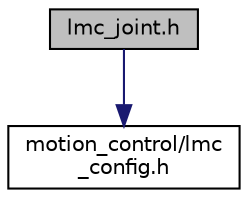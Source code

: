 digraph "lmc_joint.h"
{
  edge [fontname="Helvetica",fontsize="10",labelfontname="Helvetica",labelfontsize="10"];
  node [fontname="Helvetica",fontsize="10",shape=record];
  Node1 [label="lmc_joint.h",height=0.2,width=0.4,color="black", fillcolor="grey75", style="filled", fontcolor="black"];
  Node1 -> Node2 [color="midnightblue",fontsize="10",style="solid",fontname="Helvetica"];
  Node2 [label="motion_control/lmc\l_config.h",height=0.2,width=0.4,color="black", fillcolor="white", style="filled",URL="$lmc__config_8h.html",tooltip="Global configuration macro. "];
}
